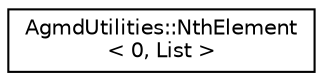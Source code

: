 digraph "Graphical Class Hierarchy"
{
  edge [fontname="Helvetica",fontsize="10",labelfontname="Helvetica",labelfontsize="10"];
  node [fontname="Helvetica",fontsize="10",shape=record];
  rankdir="LR";
  Node1 [label="AgmdUtilities::NthElement\l\< 0, List \>",height=0.2,width=0.4,color="black", fillcolor="white", style="filled",URL="$struct_agmd_utilities_1_1_nth_element_3_010_00_01_list_01_4.html"];
}
